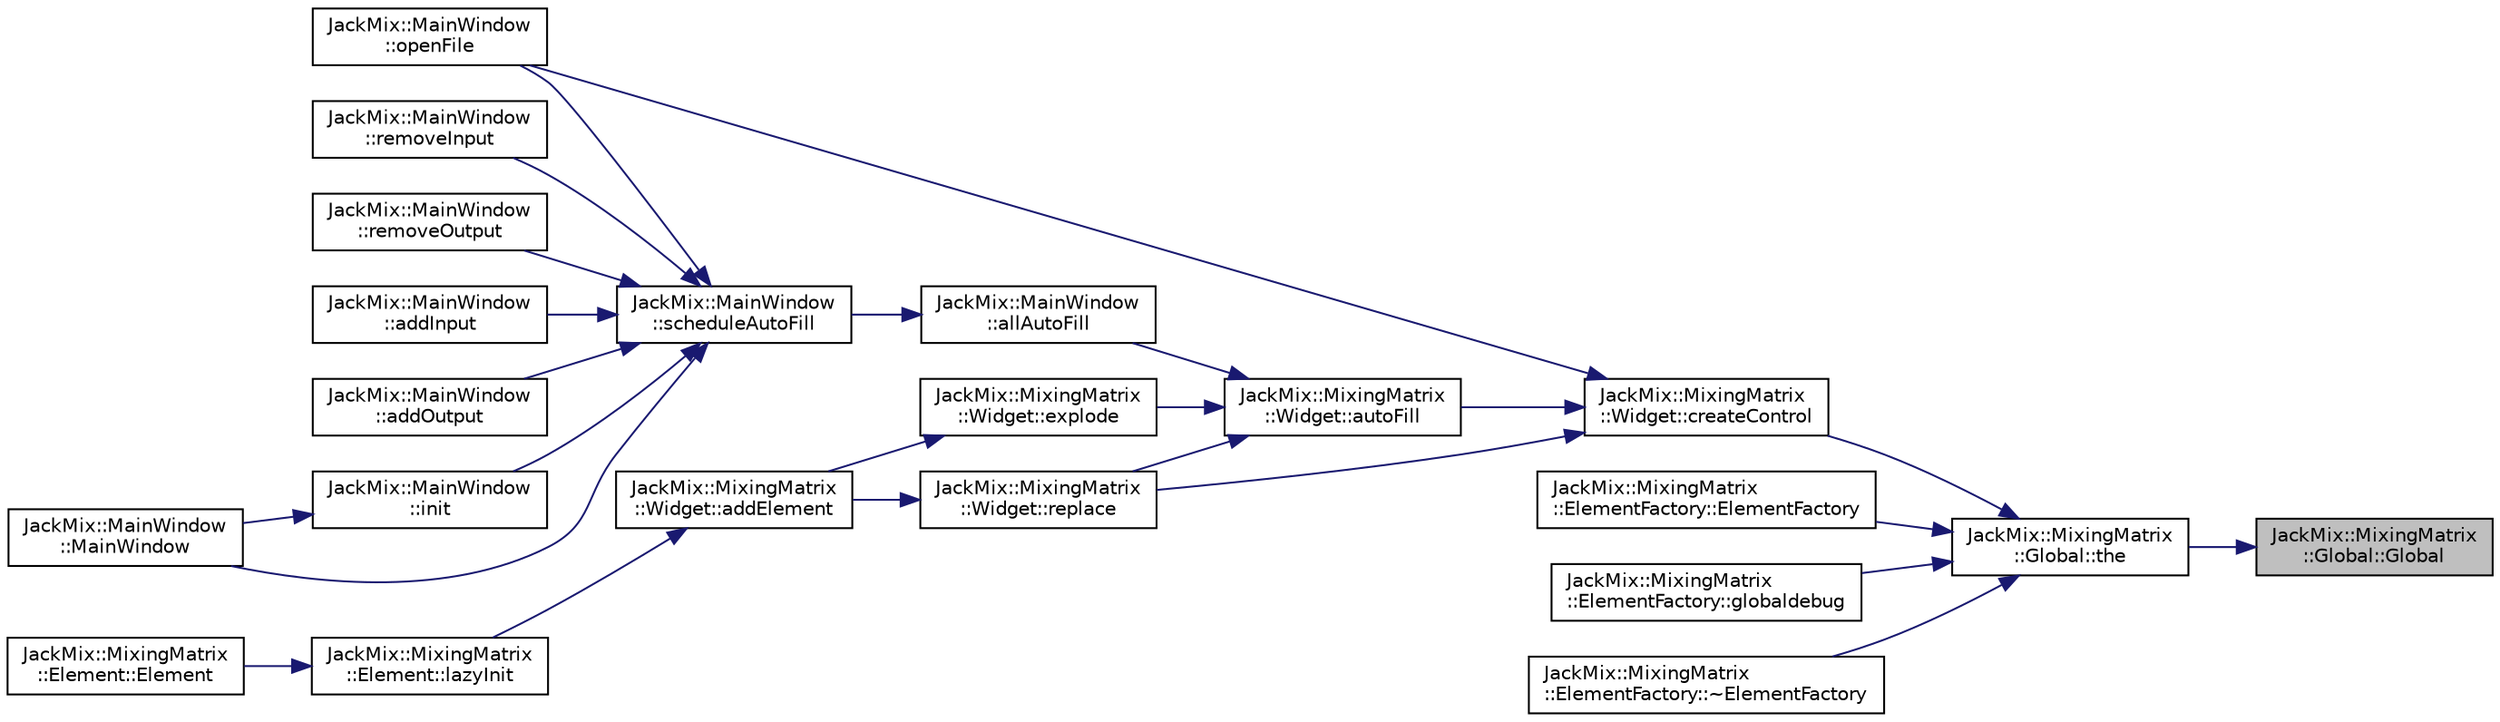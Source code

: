 digraph "JackMix::MixingMatrix::Global::Global"
{
 // LATEX_PDF_SIZE
  edge [fontname="Helvetica",fontsize="10",labelfontname="Helvetica",labelfontsize="10"];
  node [fontname="Helvetica",fontsize="10",shape=record];
  rankdir="RL";
  Node1 [label="JackMix::MixingMatrix\l::Global::Global",height=0.2,width=0.4,color="black", fillcolor="grey75", style="filled", fontcolor="black",tooltip=" "];
  Node1 -> Node2 [dir="back",color="midnightblue",fontsize="10",style="solid",fontname="Helvetica"];
  Node2 [label="JackMix::MixingMatrix\l::Global::the",height=0.2,width=0.4,color="black", fillcolor="white", style="filled",URL="$d2/d2a/class_jack_mix_1_1_mixing_matrix_1_1_global.html#aee256c8e85a27f0bbe623d910de0e5f0",tooltip=" "];
  Node2 -> Node3 [dir="back",color="midnightblue",fontsize="10",style="solid",fontname="Helvetica"];
  Node3 [label="JackMix::MixingMatrix\l::Widget::createControl",height=0.2,width=0.4,color="black", fillcolor="white", style="filled",URL="$d9/d0d/class_jack_mix_1_1_mixing_matrix_1_1_widget.html#a92ff201fafa9d2ea502e822b74187cbc",tooltip="Create Controls"];
  Node3 -> Node4 [dir="back",color="midnightblue",fontsize="10",style="solid",fontname="Helvetica"];
  Node4 [label="JackMix::MixingMatrix\l::Widget::autoFill",height=0.2,width=0.4,color="black", fillcolor="white", style="filled",URL="$d9/d0d/class_jack_mix_1_1_mixing_matrix_1_1_widget.html#a67b6034767d1c61b66700b6736f5878a",tooltip=" "];
  Node4 -> Node5 [dir="back",color="midnightblue",fontsize="10",style="solid",fontname="Helvetica"];
  Node5 [label="JackMix::MainWindow\l::allAutoFill",height=0.2,width=0.4,color="black", fillcolor="white", style="filled",URL="$df/d8c/class_jack_mix_1_1_main_window.html#aa155b7749e7b179139d3ec8b7083e0f6",tooltip=" "];
  Node5 -> Node6 [dir="back",color="midnightblue",fontsize="10",style="solid",fontname="Helvetica"];
  Node6 [label="JackMix::MainWindow\l::scheduleAutoFill",height=0.2,width=0.4,color="black", fillcolor="white", style="filled",URL="$df/d8c/class_jack_mix_1_1_main_window.html#aa46c2d13b20c1c9153264bcfc3e0ba20",tooltip=" "];
  Node6 -> Node7 [dir="back",color="midnightblue",fontsize="10",style="solid",fontname="Helvetica"];
  Node7 [label="JackMix::MainWindow\l::addInput",height=0.2,width=0.4,color="black", fillcolor="white", style="filled",URL="$df/d8c/class_jack_mix_1_1_main_window.html#a6d858d7c136f951a40db5b4b1be531d1",tooltip=" "];
  Node6 -> Node8 [dir="back",color="midnightblue",fontsize="10",style="solid",fontname="Helvetica"];
  Node8 [label="JackMix::MainWindow\l::addOutput",height=0.2,width=0.4,color="black", fillcolor="white", style="filled",URL="$df/d8c/class_jack_mix_1_1_main_window.html#a50d58bfd9a840ce60cebfe13d714f3b2",tooltip=" "];
  Node6 -> Node9 [dir="back",color="midnightblue",fontsize="10",style="solid",fontname="Helvetica"];
  Node9 [label="JackMix::MainWindow\l::init",height=0.2,width=0.4,color="black", fillcolor="white", style="filled",URL="$df/d8c/class_jack_mix_1_1_main_window.html#a671e7e5b0a3a7a3fb1cf44c5c8377952",tooltip=" "];
  Node9 -> Node10 [dir="back",color="midnightblue",fontsize="10",style="solid",fontname="Helvetica"];
  Node10 [label="JackMix::MainWindow\l::MainWindow",height=0.2,width=0.4,color="black", fillcolor="white", style="filled",URL="$df/d8c/class_jack_mix_1_1_main_window.html#a2022dfcfcd6eeba03aec9f1e6eb3ece0",tooltip=" "];
  Node6 -> Node10 [dir="back",color="midnightblue",fontsize="10",style="solid",fontname="Helvetica"];
  Node6 -> Node11 [dir="back",color="midnightblue",fontsize="10",style="solid",fontname="Helvetica"];
  Node11 [label="JackMix::MainWindow\l::openFile",height=0.2,width=0.4,color="black", fillcolor="white", style="filled",URL="$df/d8c/class_jack_mix_1_1_main_window.html#ab67a8002596d073eb1460fb06eeaff66",tooltip=" "];
  Node6 -> Node12 [dir="back",color="midnightblue",fontsize="10",style="solid",fontname="Helvetica"];
  Node12 [label="JackMix::MainWindow\l::removeInput",height=0.2,width=0.4,color="black", fillcolor="white", style="filled",URL="$df/d8c/class_jack_mix_1_1_main_window.html#a096e5b053bf57c5664a147f206af6e5a",tooltip=" "];
  Node6 -> Node13 [dir="back",color="midnightblue",fontsize="10",style="solid",fontname="Helvetica"];
  Node13 [label="JackMix::MainWindow\l::removeOutput",height=0.2,width=0.4,color="black", fillcolor="white", style="filled",URL="$df/d8c/class_jack_mix_1_1_main_window.html#aa36722156e1b41f960dca917d55c4506",tooltip=" "];
  Node4 -> Node14 [dir="back",color="midnightblue",fontsize="10",style="solid",fontname="Helvetica"];
  Node14 [label="JackMix::MixingMatrix\l::Widget::explode",height=0.2,width=0.4,color="black", fillcolor="white", style="filled",URL="$d9/d0d/class_jack_mix_1_1_mixing_matrix_1_1_widget.html#a9cdbec08084ae67ce99e0c6ba13042ba",tooltip=" "];
  Node14 -> Node15 [dir="back",color="midnightblue",fontsize="10",style="solid",fontname="Helvetica"];
  Node15 [label="JackMix::MixingMatrix\l::Widget::addElement",height=0.2,width=0.4,color="black", fillcolor="white", style="filled",URL="$d9/d0d/class_jack_mix_1_1_mixing_matrix_1_1_widget.html#a0022ed77929422166f48332864708aae",tooltip=" "];
  Node15 -> Node16 [dir="back",color="midnightblue",fontsize="10",style="solid",fontname="Helvetica"];
  Node16 [label="JackMix::MixingMatrix\l::Element::lazyInit",height=0.2,width=0.4,color="black", fillcolor="white", style="filled",URL="$d9/daa/class_jack_mix_1_1_mixing_matrix_1_1_element.html#a6239425e5e8096b094778e4f69d42ffb",tooltip=" "];
  Node16 -> Node17 [dir="back",color="midnightblue",fontsize="10",style="solid",fontname="Helvetica"];
  Node17 [label="JackMix::MixingMatrix\l::Element::Element",height=0.2,width=0.4,color="black", fillcolor="white", style="filled",URL="$d9/daa/class_jack_mix_1_1_mixing_matrix_1_1_element.html#a804d73cd8c8cbb0e281112390619d6cf",tooltip=" "];
  Node4 -> Node18 [dir="back",color="midnightblue",fontsize="10",style="solid",fontname="Helvetica"];
  Node18 [label="JackMix::MixingMatrix\l::Widget::replace",height=0.2,width=0.4,color="black", fillcolor="white", style="filled",URL="$d9/d0d/class_jack_mix_1_1_mixing_matrix_1_1_widget.html#abcedc12ea03e50e6947cf7078d342b40",tooltip=" "];
  Node18 -> Node15 [dir="back",color="midnightblue",fontsize="10",style="solid",fontname="Helvetica"];
  Node3 -> Node11 [dir="back",color="midnightblue",fontsize="10",style="solid",fontname="Helvetica"];
  Node3 -> Node18 [dir="back",color="midnightblue",fontsize="10",style="solid",fontname="Helvetica"];
  Node2 -> Node19 [dir="back",color="midnightblue",fontsize="10",style="solid",fontname="Helvetica"];
  Node19 [label="JackMix::MixingMatrix\l::ElementFactory::ElementFactory",height=0.2,width=0.4,color="black", fillcolor="white", style="filled",URL="$d5/dd5/class_jack_mix_1_1_mixing_matrix_1_1_element_factory.html#a77c016ec90903fc18925831c95f6c48a",tooltip=" "];
  Node2 -> Node20 [dir="back",color="midnightblue",fontsize="10",style="solid",fontname="Helvetica"];
  Node20 [label="JackMix::MixingMatrix\l::ElementFactory::globaldebug",height=0.2,width=0.4,color="black", fillcolor="white", style="filled",URL="$d5/dd5/class_jack_mix_1_1_mixing_matrix_1_1_element_factory.html#ac2084a6d2e8a8edeb8434e48e7de6d13",tooltip=" "];
  Node2 -> Node21 [dir="back",color="midnightblue",fontsize="10",style="solid",fontname="Helvetica"];
  Node21 [label="JackMix::MixingMatrix\l::ElementFactory::~ElementFactory",height=0.2,width=0.4,color="black", fillcolor="white", style="filled",URL="$d5/dd5/class_jack_mix_1_1_mixing_matrix_1_1_element_factory.html#a11a083a9586477bfe76a5244f12c9902",tooltip=" "];
}
